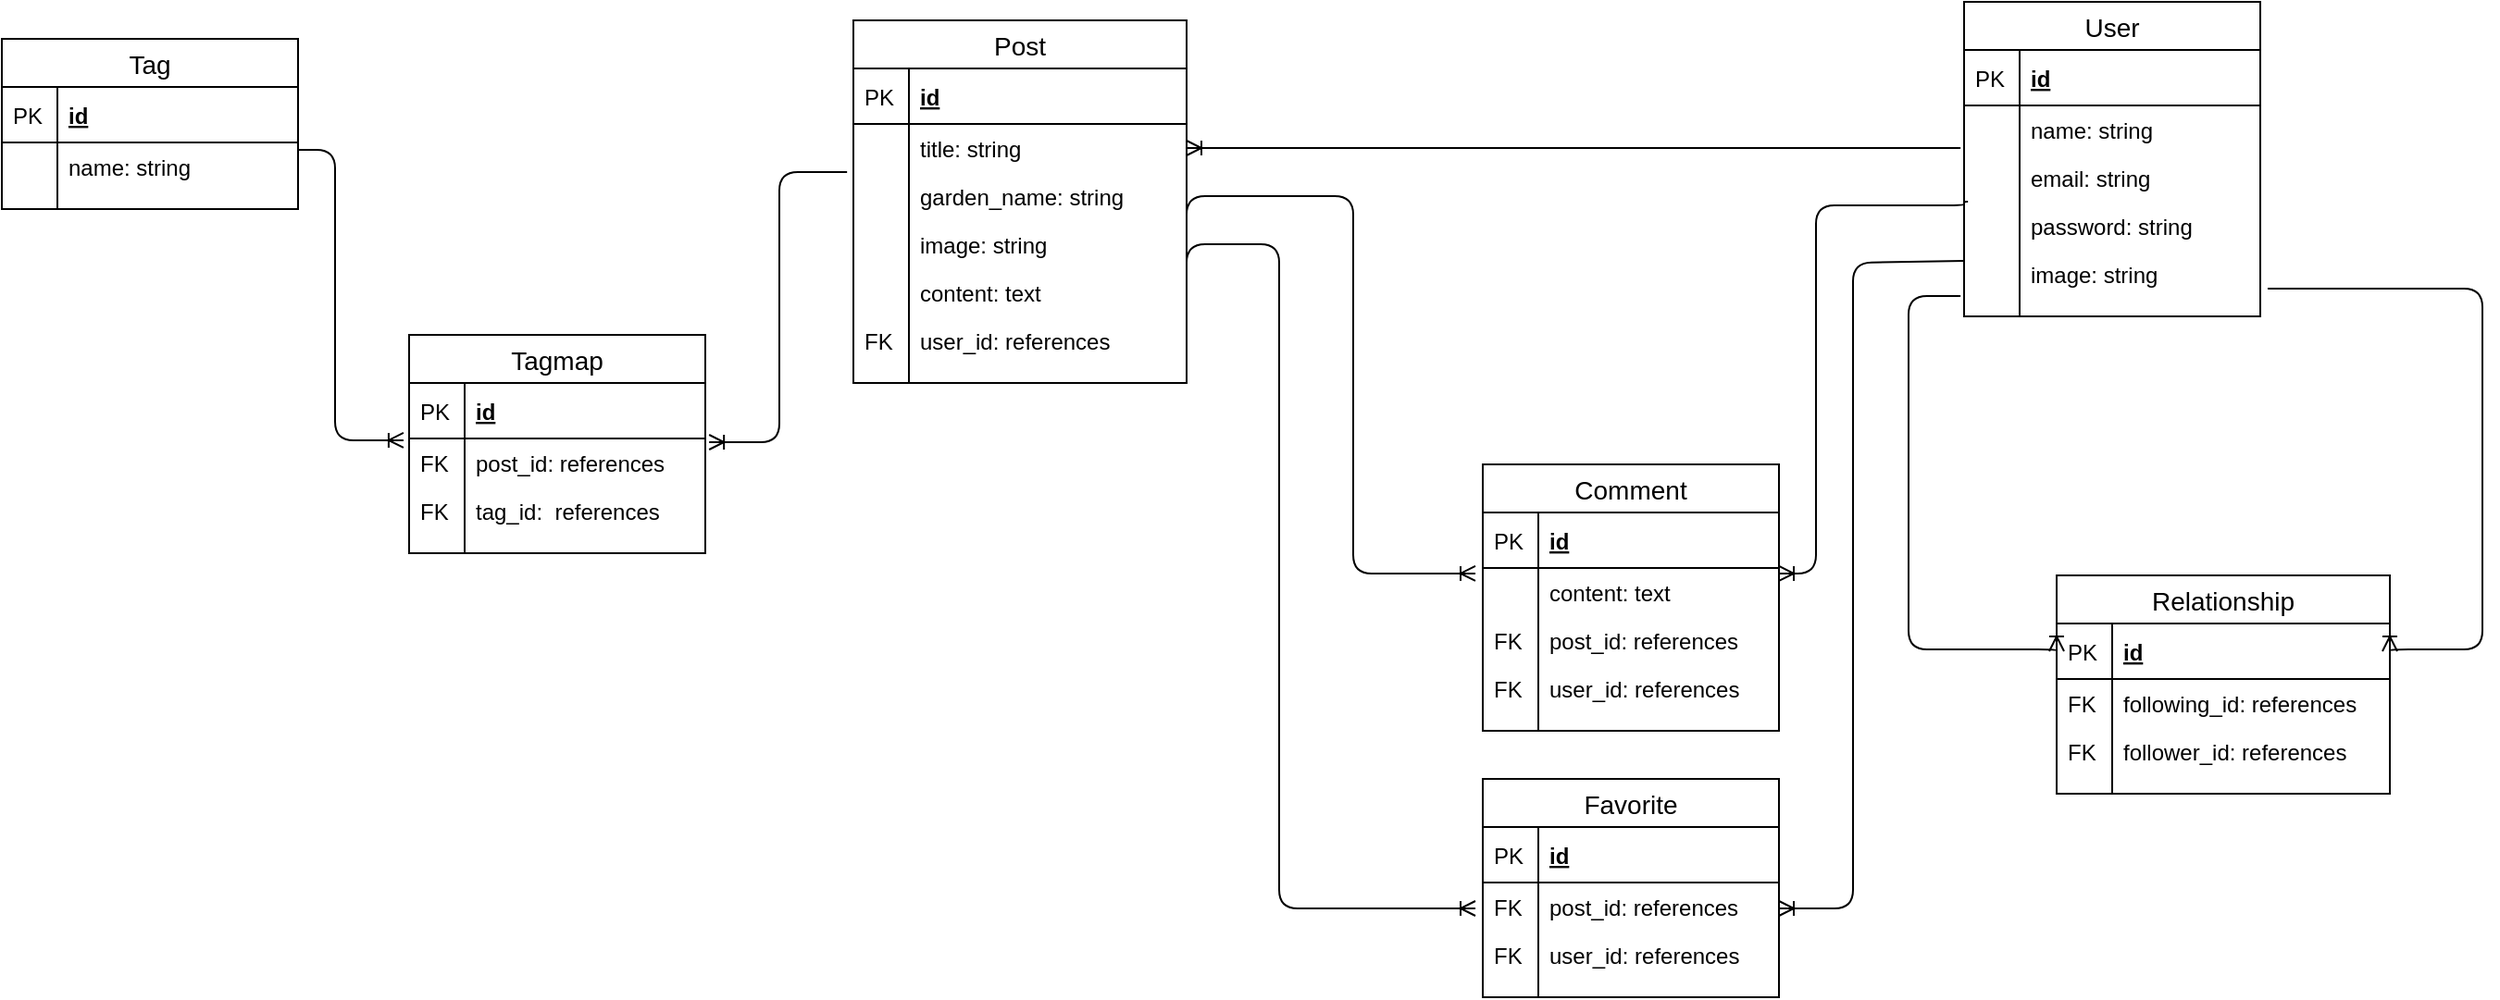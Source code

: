<mxfile version="13.6.5">
    <diagram id="6hGFLwfOUW9BJ-s0fimq" name="Page-1">
        <mxGraphModel dx="1795" dy="395" grid="1" gridSize="10" guides="1" tooltips="1" connect="1" arrows="1" fold="1" page="1" pageScale="1" pageWidth="827" pageHeight="1169" math="0" shadow="0">
            <root>
                <mxCell id="0"/>
                <mxCell id="1" parent="0"/>
                <mxCell id="52" value="" style="fontSize=12;html=1;endArrow=ERoneToMany;exitX=-0.012;exitY=0.885;exitDx=0;exitDy=0;exitPerimeter=0;entryX=1;entryY=0.5;entryDx=0;entryDy=0;" parent="1" source="29" target="5" edge="1">
                    <mxGeometry width="100" height="100" relative="1" as="geometry">
                        <mxPoint x="250" y="352" as="sourcePoint"/>
                        <mxPoint x="220" y="320" as="targetPoint"/>
                    </mxGeometry>
                </mxCell>
                <mxCell id="53" value="" style="fontSize=12;html=1;endArrow=ERoneToMany;edgeStyle=orthogonalEdgeStyle;entryX=-0.025;entryY=0.115;entryDx=0;entryDy=0;entryPerimeter=0;exitX=1;exitY=0.5;exitDx=0;exitDy=0;" parent="1" source="7" target="44" edge="1">
                    <mxGeometry width="100" height="100" relative="1" as="geometry">
                        <mxPoint x="71" y="360" as="sourcePoint"/>
                        <mxPoint x="140" y="560" as="targetPoint"/>
                        <Array as="points">
                            <mxPoint x="90" y="355"/>
                            <mxPoint x="90" y="559"/>
                        </Array>
                    </mxGeometry>
                </mxCell>
                <mxCell id="56" value="" style="fontSize=12;html=1;endArrow=ERoneToMany;entryX=-0.025;entryY=0.115;entryDx=0;entryDy=0;entryPerimeter=0;edgeStyle=orthogonalEdgeStyle;exitX=0.013;exitY=0;exitDx=0;exitDy=0;exitPerimeter=0;" parent="1" source="33" edge="1">
                    <mxGeometry width="100" height="100" relative="1" as="geometry">
                        <mxPoint x="380" y="360" as="sourcePoint"/>
                        <mxPoint x="320" y="558.99" as="targetPoint"/>
                        <Array as="points">
                            <mxPoint x="420" y="358"/>
                            <mxPoint x="420" y="360"/>
                            <mxPoint x="340" y="360"/>
                            <mxPoint x="340" y="559"/>
                        </Array>
                    </mxGeometry>
                </mxCell>
                <mxCell id="80" value="" style="fontSize=12;html=1;endArrow=ERoneToMany;exitX=1;exitY=0.5;exitDx=0;exitDy=0;edgeStyle=orthogonalEdgeStyle;" parent="1" source="9" edge="1">
                    <mxGeometry width="100" height="100" relative="1" as="geometry">
                        <mxPoint x="20" y="450" as="sourcePoint"/>
                        <mxPoint x="156" y="740" as="targetPoint"/>
                        <Array as="points">
                            <mxPoint x="50" y="381"/>
                            <mxPoint x="50" y="740"/>
                            <mxPoint x="156" y="740"/>
                        </Array>
                    </mxGeometry>
                </mxCell>
                <mxCell id="82" value="" style="fontSize=12;html=1;endArrow=ERoneToMany;edgeStyle=orthogonalEdgeStyle;exitX=0;exitY=0.231;exitDx=0;exitDy=0;exitPerimeter=0;" parent="1" source="37" edge="1">
                    <mxGeometry width="100" height="100" relative="1" as="geometry">
                        <mxPoint x="350" y="391" as="sourcePoint"/>
                        <mxPoint x="320" y="740" as="targetPoint"/>
                        <Array as="points">
                            <mxPoint x="360" y="391"/>
                            <mxPoint x="360" y="740"/>
                        </Array>
                    </mxGeometry>
                </mxCell>
                <mxCell id="83" value="" style="fontSize=12;html=1;endArrow=ERoneToMany;exitX=-0.012;exitY=0.962;exitDx=0;exitDy=0;exitPerimeter=0;entryX=0;entryY=0.5;entryDx=0;entryDy=0;edgeStyle=orthogonalEdgeStyle;" parent="1" source="37" target="59" edge="1">
                    <mxGeometry width="100" height="100" relative="1" as="geometry">
                        <mxPoint x="380" y="420" as="sourcePoint"/>
                        <mxPoint x="420" y="650" as="targetPoint"/>
                        <Array as="points">
                            <mxPoint x="390" y="409"/>
                            <mxPoint x="390" y="600"/>
                        </Array>
                    </mxGeometry>
                </mxCell>
                <mxCell id="84" value="" style="fontSize=12;html=1;endArrow=ERoneToMany;exitX=1.025;exitY=0.808;exitDx=0;exitDy=0;exitPerimeter=0;entryX=1;entryY=0.5;entryDx=0;entryDy=0;edgeStyle=orthogonalEdgeStyle;" parent="1" source="37" target="59" edge="1">
                    <mxGeometry width="100" height="100" relative="1" as="geometry">
                        <mxPoint x="600" y="530" as="sourcePoint"/>
                        <mxPoint x="650" y="640" as="targetPoint"/>
                        <Array as="points">
                            <mxPoint x="700" y="405"/>
                            <mxPoint x="700" y="600"/>
                        </Array>
                    </mxGeometry>
                </mxCell>
                <mxCell id="100" value="" style="fontSize=12;html=1;endArrow=ERoneToMany;entryX=-0.019;entryY=0.038;entryDx=0;entryDy=0;entryPerimeter=0;edgeStyle=orthogonalEdgeStyle;" edge="1" parent="1" target="88">
                    <mxGeometry width="100" height="100" relative="1" as="geometry">
                        <mxPoint x="-480" y="330" as="sourcePoint"/>
                        <mxPoint x="-380" y="230" as="targetPoint"/>
                        <Array as="points">
                            <mxPoint x="-460" y="330"/>
                            <mxPoint x="-460" y="487"/>
                        </Array>
                    </mxGeometry>
                </mxCell>
                <mxCell id="101" value="" style="fontSize=12;html=1;endArrow=ERoneToMany;edgeStyle=orthogonalEdgeStyle;exitX=-0.019;exitY=1;exitDx=0;exitDy=0;exitPerimeter=0;entryX=1.013;entryY=0.077;entryDx=0;entryDy=0;entryPerimeter=0;" edge="1" parent="1" source="5" target="88">
                    <mxGeometry width="100" height="100" relative="1" as="geometry">
                        <mxPoint x="-250" y="330" as="sourcePoint"/>
                        <mxPoint x="-250" y="460" as="targetPoint"/>
                        <Array as="points">
                            <mxPoint x="-220" y="342"/>
                            <mxPoint x="-220" y="488"/>
                        </Array>
                    </mxGeometry>
                </mxCell>
                <mxCell id="41" value="Comment" style="swimlane;fontStyle=0;childLayout=stackLayout;horizontal=1;startSize=26;horizontalStack=0;resizeParent=1;resizeParentMax=0;resizeLast=0;collapsible=1;marginBottom=0;align=center;fontSize=14;" parent="1" vertex="1">
                    <mxGeometry x="160" y="500" width="160" height="144" as="geometry"/>
                </mxCell>
                <mxCell id="42" value="id" style="shape=partialRectangle;top=0;left=0;right=0;bottom=1;align=left;verticalAlign=middle;fillColor=none;spacingLeft=34;spacingRight=4;overflow=hidden;rotatable=0;points=[[0,0.5],[1,0.5]];portConstraint=eastwest;dropTarget=0;fontStyle=5;fontSize=12;" parent="41" vertex="1">
                    <mxGeometry y="26" width="160" height="30" as="geometry"/>
                </mxCell>
                <mxCell id="43" value="PK" style="shape=partialRectangle;top=0;left=0;bottom=0;fillColor=none;align=left;verticalAlign=middle;spacingLeft=4;spacingRight=4;overflow=hidden;rotatable=0;points=[];portConstraint=eastwest;part=1;fontSize=12;" parent="42" vertex="1" connectable="0">
                    <mxGeometry width="30" height="30" as="geometry"/>
                </mxCell>
                <mxCell id="44" value="content: text" style="shape=partialRectangle;top=0;left=0;right=0;bottom=0;align=left;verticalAlign=top;fillColor=none;spacingLeft=34;spacingRight=4;overflow=hidden;rotatable=0;points=[[0,0.5],[1,0.5]];portConstraint=eastwest;dropTarget=0;fontSize=12;" parent="41" vertex="1">
                    <mxGeometry y="56" width="160" height="26" as="geometry"/>
                </mxCell>
                <mxCell id="45" value="" style="shape=partialRectangle;top=0;left=0;bottom=0;fillColor=none;align=left;verticalAlign=top;spacingLeft=4;spacingRight=4;overflow=hidden;rotatable=0;points=[];portConstraint=eastwest;part=1;fontSize=12;" parent="44" vertex="1" connectable="0">
                    <mxGeometry width="30" height="26" as="geometry"/>
                </mxCell>
                <mxCell id="46" value="post_id: references" style="shape=partialRectangle;top=0;left=0;right=0;bottom=0;align=left;verticalAlign=top;fillColor=none;spacingLeft=34;spacingRight=4;overflow=hidden;rotatable=0;points=[[0,0.5],[1,0.5]];portConstraint=eastwest;dropTarget=0;fontSize=12;" parent="41" vertex="1">
                    <mxGeometry y="82" width="160" height="26" as="geometry"/>
                </mxCell>
                <mxCell id="47" value="FK" style="shape=partialRectangle;top=0;left=0;bottom=0;fillColor=none;align=left;verticalAlign=top;spacingLeft=4;spacingRight=4;overflow=hidden;rotatable=0;points=[];portConstraint=eastwest;part=1;fontSize=12;" parent="46" vertex="1" connectable="0">
                    <mxGeometry width="30" height="26" as="geometry"/>
                </mxCell>
                <mxCell id="48" value="user_id: references" style="shape=partialRectangle;top=0;left=0;right=0;bottom=0;align=left;verticalAlign=top;fillColor=none;spacingLeft=34;spacingRight=4;overflow=hidden;rotatable=0;points=[[0,0.5],[1,0.5]];portConstraint=eastwest;dropTarget=0;fontSize=12;" parent="41" vertex="1">
                    <mxGeometry y="108" width="160" height="26" as="geometry"/>
                </mxCell>
                <mxCell id="49" value="FK" style="shape=partialRectangle;top=0;left=0;bottom=0;fillColor=none;align=left;verticalAlign=top;spacingLeft=4;spacingRight=4;overflow=hidden;rotatable=0;points=[];portConstraint=eastwest;part=1;fontSize=12;" parent="48" vertex="1" connectable="0">
                    <mxGeometry width="30" height="26" as="geometry"/>
                </mxCell>
                <mxCell id="50" value="" style="shape=partialRectangle;top=0;left=0;right=0;bottom=0;align=left;verticalAlign=top;fillColor=none;spacingLeft=34;spacingRight=4;overflow=hidden;rotatable=0;points=[[0,0.5],[1,0.5]];portConstraint=eastwest;dropTarget=0;fontSize=12;" parent="41" vertex="1">
                    <mxGeometry y="134" width="160" height="10" as="geometry"/>
                </mxCell>
                <mxCell id="51" value="" style="shape=partialRectangle;top=0;left=0;bottom=0;fillColor=none;align=left;verticalAlign=top;spacingLeft=4;spacingRight=4;overflow=hidden;rotatable=0;points=[];portConstraint=eastwest;part=1;fontSize=12;" parent="50" vertex="1" connectable="0">
                    <mxGeometry width="30" height="10" as="geometry"/>
                </mxCell>
                <mxCell id="69" value="Favorite" style="swimlane;fontStyle=0;childLayout=stackLayout;horizontal=1;startSize=26;horizontalStack=0;resizeParent=1;resizeParentMax=0;resizeLast=0;collapsible=1;marginBottom=0;align=center;fontSize=14;" parent="1" vertex="1">
                    <mxGeometry x="160" y="670" width="160" height="118" as="geometry"/>
                </mxCell>
                <mxCell id="70" value="id" style="shape=partialRectangle;top=0;left=0;right=0;bottom=1;align=left;verticalAlign=middle;fillColor=none;spacingLeft=34;spacingRight=4;overflow=hidden;rotatable=0;points=[[0,0.5],[1,0.5]];portConstraint=eastwest;dropTarget=0;fontStyle=5;fontSize=12;" parent="69" vertex="1">
                    <mxGeometry y="26" width="160" height="30" as="geometry"/>
                </mxCell>
                <mxCell id="71" value="PK" style="shape=partialRectangle;top=0;left=0;bottom=0;fillColor=none;align=left;verticalAlign=middle;spacingLeft=4;spacingRight=4;overflow=hidden;rotatable=0;points=[];portConstraint=eastwest;part=1;fontSize=12;" parent="70" vertex="1" connectable="0">
                    <mxGeometry width="30" height="30" as="geometry"/>
                </mxCell>
                <mxCell id="72" value="post_id: references" style="shape=partialRectangle;top=0;left=0;right=0;bottom=0;align=left;verticalAlign=top;fillColor=none;spacingLeft=34;spacingRight=4;overflow=hidden;rotatable=0;points=[[0,0.5],[1,0.5]];portConstraint=eastwest;dropTarget=0;fontSize=12;" parent="69" vertex="1">
                    <mxGeometry y="56" width="160" height="26" as="geometry"/>
                </mxCell>
                <mxCell id="73" value="FK" style="shape=partialRectangle;top=0;left=0;bottom=0;fillColor=none;align=left;verticalAlign=top;spacingLeft=4;spacingRight=4;overflow=hidden;rotatable=0;points=[];portConstraint=eastwest;part=1;fontSize=12;" parent="72" vertex="1" connectable="0">
                    <mxGeometry width="30" height="26" as="geometry"/>
                </mxCell>
                <mxCell id="74" value="user_id: references" style="shape=partialRectangle;top=0;left=0;right=0;bottom=0;align=left;verticalAlign=top;fillColor=none;spacingLeft=34;spacingRight=4;overflow=hidden;rotatable=0;points=[[0,0.5],[1,0.5]];portConstraint=eastwest;dropTarget=0;fontSize=12;" parent="69" vertex="1">
                    <mxGeometry y="82" width="160" height="26" as="geometry"/>
                </mxCell>
                <mxCell id="75" value="FK" style="shape=partialRectangle;top=0;left=0;bottom=0;fillColor=none;align=left;verticalAlign=top;spacingLeft=4;spacingRight=4;overflow=hidden;rotatable=0;points=[];portConstraint=eastwest;part=1;fontSize=12;" parent="74" vertex="1" connectable="0">
                    <mxGeometry width="30" height="26" as="geometry"/>
                </mxCell>
                <mxCell id="78" value="" style="shape=partialRectangle;top=0;left=0;right=0;bottom=0;align=left;verticalAlign=top;fillColor=none;spacingLeft=34;spacingRight=4;overflow=hidden;rotatable=0;points=[[0,0.5],[1,0.5]];portConstraint=eastwest;dropTarget=0;fontSize=12;" parent="69" vertex="1">
                    <mxGeometry y="108" width="160" height="10" as="geometry"/>
                </mxCell>
                <mxCell id="79" value="" style="shape=partialRectangle;top=0;left=0;bottom=0;fillColor=none;align=left;verticalAlign=top;spacingLeft=4;spacingRight=4;overflow=hidden;rotatable=0;points=[];portConstraint=eastwest;part=1;fontSize=12;" parent="78" vertex="1" connectable="0">
                    <mxGeometry width="30" height="10" as="geometry"/>
                </mxCell>
                <mxCell id="26" value="User" style="swimlane;fontStyle=0;childLayout=stackLayout;horizontal=1;startSize=26;horizontalStack=0;resizeParent=1;resizeParentMax=0;resizeLast=0;collapsible=1;marginBottom=0;align=center;fontSize=14;" parent="1" vertex="1">
                    <mxGeometry x="420" y="250" width="160" height="170" as="geometry"/>
                </mxCell>
                <mxCell id="27" value="id" style="shape=partialRectangle;top=0;left=0;right=0;bottom=1;align=left;verticalAlign=middle;fillColor=none;spacingLeft=34;spacingRight=4;overflow=hidden;rotatable=0;points=[[0,0.5],[1,0.5]];portConstraint=eastwest;dropTarget=0;fontStyle=5;fontSize=12;" parent="26" vertex="1">
                    <mxGeometry y="26" width="160" height="30" as="geometry"/>
                </mxCell>
                <mxCell id="28" value="PK" style="shape=partialRectangle;top=0;left=0;bottom=0;fillColor=none;align=left;verticalAlign=middle;spacingLeft=4;spacingRight=4;overflow=hidden;rotatable=0;points=[];portConstraint=eastwest;part=1;fontSize=12;" parent="27" vertex="1" connectable="0">
                    <mxGeometry width="30" height="30" as="geometry"/>
                </mxCell>
                <mxCell id="29" value="name: string" style="shape=partialRectangle;top=0;left=0;right=0;bottom=0;align=left;verticalAlign=top;fillColor=none;spacingLeft=34;spacingRight=4;overflow=hidden;rotatable=0;points=[[0,0.5],[1,0.5]];portConstraint=eastwest;dropTarget=0;fontSize=12;" parent="26" vertex="1">
                    <mxGeometry y="56" width="160" height="26" as="geometry"/>
                </mxCell>
                <mxCell id="30" value="" style="shape=partialRectangle;top=0;left=0;bottom=0;fillColor=none;align=left;verticalAlign=top;spacingLeft=4;spacingRight=4;overflow=hidden;rotatable=0;points=[];portConstraint=eastwest;part=1;fontSize=12;" parent="29" vertex="1" connectable="0">
                    <mxGeometry width="30" height="26" as="geometry"/>
                </mxCell>
                <mxCell id="31" value="email: string" style="shape=partialRectangle;top=0;left=0;right=0;bottom=0;align=left;verticalAlign=top;fillColor=none;spacingLeft=34;spacingRight=4;overflow=hidden;rotatable=0;points=[[0,0.5],[1,0.5]];portConstraint=eastwest;dropTarget=0;fontSize=12;" parent="26" vertex="1">
                    <mxGeometry y="82" width="160" height="26" as="geometry"/>
                </mxCell>
                <mxCell id="32" value="" style="shape=partialRectangle;top=0;left=0;bottom=0;fillColor=none;align=left;verticalAlign=top;spacingLeft=4;spacingRight=4;overflow=hidden;rotatable=0;points=[];portConstraint=eastwest;part=1;fontSize=12;" parent="31" vertex="1" connectable="0">
                    <mxGeometry width="30" height="26" as="geometry"/>
                </mxCell>
                <mxCell id="33" value="password: string" style="shape=partialRectangle;top=0;left=0;right=0;bottom=0;align=left;verticalAlign=top;fillColor=none;spacingLeft=34;spacingRight=4;overflow=hidden;rotatable=0;points=[[0,0.5],[1,0.5]];portConstraint=eastwest;dropTarget=0;fontSize=12;" parent="26" vertex="1">
                    <mxGeometry y="108" width="160" height="26" as="geometry"/>
                </mxCell>
                <mxCell id="34" value="" style="shape=partialRectangle;top=0;left=0;bottom=0;fillColor=none;align=left;verticalAlign=top;spacingLeft=4;spacingRight=4;overflow=hidden;rotatable=0;points=[];portConstraint=eastwest;part=1;fontSize=12;" parent="33" vertex="1" connectable="0">
                    <mxGeometry width="30" height="26" as="geometry"/>
                </mxCell>
                <mxCell id="37" value="image: string" style="shape=partialRectangle;top=0;left=0;right=0;bottom=0;align=left;verticalAlign=top;fillColor=none;spacingLeft=34;spacingRight=4;overflow=hidden;rotatable=0;points=[[0,0.5],[1,0.5]];portConstraint=eastwest;dropTarget=0;fontSize=12;" parent="26" vertex="1">
                    <mxGeometry y="134" width="160" height="26" as="geometry"/>
                </mxCell>
                <mxCell id="38" value="" style="shape=partialRectangle;top=0;left=0;bottom=0;fillColor=none;align=left;verticalAlign=top;spacingLeft=4;spacingRight=4;overflow=hidden;rotatable=0;points=[];portConstraint=eastwest;part=1;fontSize=12;" parent="37" vertex="1" connectable="0">
                    <mxGeometry width="30" height="26" as="geometry"/>
                </mxCell>
                <mxCell id="35" value="" style="shape=partialRectangle;top=0;left=0;right=0;bottom=0;align=left;verticalAlign=top;fillColor=none;spacingLeft=34;spacingRight=4;overflow=hidden;rotatable=0;points=[[0,0.5],[1,0.5]];portConstraint=eastwest;dropTarget=0;fontSize=12;" parent="26" vertex="1">
                    <mxGeometry y="160" width="160" height="10" as="geometry"/>
                </mxCell>
                <mxCell id="36" value="" style="shape=partialRectangle;top=0;left=0;bottom=0;fillColor=none;align=left;verticalAlign=top;spacingLeft=4;spacingRight=4;overflow=hidden;rotatable=0;points=[];portConstraint=eastwest;part=1;fontSize=12;" parent="35" vertex="1" connectable="0">
                    <mxGeometry width="30" height="10" as="geometry"/>
                </mxCell>
                <mxCell id="58" value="Relationship" style="swimlane;fontStyle=0;childLayout=stackLayout;horizontal=1;startSize=26;horizontalStack=0;resizeParent=1;resizeParentMax=0;resizeLast=0;collapsible=1;marginBottom=0;align=center;fontSize=14;" parent="1" vertex="1">
                    <mxGeometry x="470" y="560" width="180" height="118" as="geometry"/>
                </mxCell>
                <mxCell id="59" value="id" style="shape=partialRectangle;top=0;left=0;right=0;bottom=1;align=left;verticalAlign=middle;fillColor=none;spacingLeft=34;spacingRight=4;overflow=hidden;rotatable=0;points=[[0,0.5],[1,0.5]];portConstraint=eastwest;dropTarget=0;fontStyle=5;fontSize=12;" parent="58" vertex="1">
                    <mxGeometry y="26" width="180" height="30" as="geometry"/>
                </mxCell>
                <mxCell id="60" value="PK" style="shape=partialRectangle;top=0;left=0;bottom=0;fillColor=none;align=left;verticalAlign=middle;spacingLeft=4;spacingRight=4;overflow=hidden;rotatable=0;points=[];portConstraint=eastwest;part=1;fontSize=12;" parent="59" vertex="1" connectable="0">
                    <mxGeometry width="30" height="30" as="geometry"/>
                </mxCell>
                <mxCell id="61" value="following_id: references" style="shape=partialRectangle;top=0;left=0;right=0;bottom=0;align=left;verticalAlign=top;fillColor=none;spacingLeft=34;spacingRight=4;overflow=hidden;rotatable=0;points=[[0,0.5],[1,0.5]];portConstraint=eastwest;dropTarget=0;fontSize=12;" parent="58" vertex="1">
                    <mxGeometry y="56" width="180" height="26" as="geometry"/>
                </mxCell>
                <mxCell id="62" value="FK" style="shape=partialRectangle;top=0;left=0;bottom=0;fillColor=none;align=left;verticalAlign=top;spacingLeft=4;spacingRight=4;overflow=hidden;rotatable=0;points=[];portConstraint=eastwest;part=1;fontSize=12;" parent="61" vertex="1" connectable="0">
                    <mxGeometry width="30" height="26" as="geometry"/>
                </mxCell>
                <mxCell id="63" value="follower_id: references" style="shape=partialRectangle;top=0;left=0;right=0;bottom=0;align=left;verticalAlign=top;fillColor=none;spacingLeft=34;spacingRight=4;overflow=hidden;rotatable=0;points=[[0,0.5],[1,0.5]];portConstraint=eastwest;dropTarget=0;fontSize=12;" parent="58" vertex="1">
                    <mxGeometry y="82" width="180" height="26" as="geometry"/>
                </mxCell>
                <mxCell id="64" value="FK" style="shape=partialRectangle;top=0;left=0;bottom=0;fillColor=none;align=left;verticalAlign=top;spacingLeft=4;spacingRight=4;overflow=hidden;rotatable=0;points=[];portConstraint=eastwest;part=1;fontSize=12;" parent="63" vertex="1" connectable="0">
                    <mxGeometry width="30" height="26" as="geometry"/>
                </mxCell>
                <mxCell id="67" value="" style="shape=partialRectangle;top=0;left=0;right=0;bottom=0;align=left;verticalAlign=top;fillColor=none;spacingLeft=34;spacingRight=4;overflow=hidden;rotatable=0;points=[[0,0.5],[1,0.5]];portConstraint=eastwest;dropTarget=0;fontSize=12;" parent="58" vertex="1">
                    <mxGeometry y="108" width="180" height="10" as="geometry"/>
                </mxCell>
                <mxCell id="68" value="" style="shape=partialRectangle;top=0;left=0;bottom=0;fillColor=none;align=left;verticalAlign=top;spacingLeft=4;spacingRight=4;overflow=hidden;rotatable=0;points=[];portConstraint=eastwest;part=1;fontSize=12;" parent="67" vertex="1" connectable="0">
                    <mxGeometry width="30" height="10" as="geometry"/>
                </mxCell>
                <mxCell id="2" value="Post" style="swimlane;fontStyle=0;childLayout=stackLayout;horizontal=1;startSize=26;horizontalStack=0;resizeParent=1;resizeParentMax=0;resizeLast=0;collapsible=1;marginBottom=0;align=center;fontSize=14;" parent="1" vertex="1">
                    <mxGeometry x="-180" y="260" width="180" height="196" as="geometry"/>
                </mxCell>
                <mxCell id="3" value="id" style="shape=partialRectangle;top=0;left=0;right=0;bottom=1;align=left;verticalAlign=middle;fillColor=none;spacingLeft=34;spacingRight=4;overflow=hidden;rotatable=0;points=[[0,0.5],[1,0.5]];portConstraint=eastwest;dropTarget=0;fontStyle=5;fontSize=12;" parent="2" vertex="1">
                    <mxGeometry y="26" width="180" height="30" as="geometry"/>
                </mxCell>
                <mxCell id="4" value="PK" style="shape=partialRectangle;top=0;left=0;bottom=0;fillColor=none;align=left;verticalAlign=middle;spacingLeft=4;spacingRight=4;overflow=hidden;rotatable=0;points=[];portConstraint=eastwest;part=1;fontSize=12;" parent="3" vertex="1" connectable="0">
                    <mxGeometry width="30" height="30" as="geometry"/>
                </mxCell>
                <mxCell id="5" value="title: string" style="shape=partialRectangle;top=0;left=0;right=0;bottom=0;align=left;verticalAlign=top;fillColor=none;spacingLeft=34;spacingRight=4;overflow=hidden;rotatable=0;points=[[0,0.5],[1,0.5]];portConstraint=eastwest;dropTarget=0;fontSize=12;" parent="2" vertex="1">
                    <mxGeometry y="56" width="180" height="26" as="geometry"/>
                </mxCell>
                <mxCell id="6" value="" style="shape=partialRectangle;top=0;left=0;bottom=0;fillColor=none;align=left;verticalAlign=top;spacingLeft=4;spacingRight=4;overflow=hidden;rotatable=0;points=[];portConstraint=eastwest;part=1;fontSize=12;" parent="5" vertex="1" connectable="0">
                    <mxGeometry width="30" height="26" as="geometry"/>
                </mxCell>
                <mxCell id="105" value="garden_name: string" style="shape=partialRectangle;top=0;left=0;right=0;bottom=0;align=left;verticalAlign=top;fillColor=none;spacingLeft=34;spacingRight=4;overflow=hidden;rotatable=0;points=[[0,0.5],[1,0.5]];portConstraint=eastwest;dropTarget=0;fontSize=12;" parent="2" vertex="1">
                    <mxGeometry y="82" width="180" height="26" as="geometry"/>
                </mxCell>
                <mxCell id="106" value="" style="shape=partialRectangle;top=0;left=0;bottom=0;fillColor=none;align=left;verticalAlign=top;spacingLeft=4;spacingRight=4;overflow=hidden;rotatable=0;points=[];portConstraint=eastwest;part=1;fontSize=12;" parent="105" vertex="1" connectable="0">
                    <mxGeometry width="30" height="26" as="geometry"/>
                </mxCell>
                <mxCell id="7" value="image: string" style="shape=partialRectangle;top=0;left=0;right=0;bottom=0;align=left;verticalAlign=top;fillColor=none;spacingLeft=34;spacingRight=4;overflow=hidden;rotatable=0;points=[[0,0.5],[1,0.5]];portConstraint=eastwest;dropTarget=0;fontSize=12;" parent="2" vertex="1">
                    <mxGeometry y="108" width="180" height="26" as="geometry"/>
                </mxCell>
                <mxCell id="8" value="" style="shape=partialRectangle;top=0;left=0;bottom=0;fillColor=none;align=left;verticalAlign=top;spacingLeft=4;spacingRight=4;overflow=hidden;rotatable=0;points=[];portConstraint=eastwest;part=1;fontSize=12;" parent="7" vertex="1" connectable="0">
                    <mxGeometry width="30" height="26" as="geometry"/>
                </mxCell>
                <mxCell id="9" value="content: text" style="shape=partialRectangle;top=0;left=0;right=0;bottom=0;align=left;verticalAlign=top;fillColor=none;spacingLeft=34;spacingRight=4;overflow=hidden;rotatable=0;points=[[0,0.5],[1,0.5]];portConstraint=eastwest;dropTarget=0;fontSize=12;" parent="2" vertex="1">
                    <mxGeometry y="134" width="180" height="26" as="geometry"/>
                </mxCell>
                <mxCell id="10" value="" style="shape=partialRectangle;top=0;left=0;bottom=0;fillColor=none;align=left;verticalAlign=top;spacingLeft=4;spacingRight=4;overflow=hidden;rotatable=0;points=[];portConstraint=eastwest;part=1;fontSize=12;" parent="9" vertex="1" connectable="0">
                    <mxGeometry width="30" height="26" as="geometry"/>
                </mxCell>
                <mxCell id="103" value="user_id: references" style="shape=partialRectangle;top=0;left=0;right=0;bottom=0;align=left;verticalAlign=top;fillColor=none;spacingLeft=34;spacingRight=4;overflow=hidden;rotatable=0;points=[[0,0.5],[1,0.5]];portConstraint=eastwest;dropTarget=0;fontSize=12;" parent="2" vertex="1">
                    <mxGeometry y="160" width="180" height="26" as="geometry"/>
                </mxCell>
                <mxCell id="104" value="FK" style="shape=partialRectangle;top=0;left=0;bottom=0;fillColor=none;align=left;verticalAlign=top;spacingLeft=4;spacingRight=4;overflow=hidden;rotatable=0;points=[];portConstraint=eastwest;part=1;fontSize=12;" parent="103" vertex="1" connectable="0">
                    <mxGeometry width="30" height="26" as="geometry"/>
                </mxCell>
                <mxCell id="11" value="" style="shape=partialRectangle;top=0;left=0;right=0;bottom=0;align=left;verticalAlign=top;fillColor=none;spacingLeft=34;spacingRight=4;overflow=hidden;rotatable=0;points=[[0,0.5],[1,0.5]];portConstraint=eastwest;dropTarget=0;fontSize=12;" parent="2" vertex="1">
                    <mxGeometry y="186" width="180" height="10" as="geometry"/>
                </mxCell>
                <mxCell id="12" value="" style="shape=partialRectangle;top=0;left=0;bottom=0;fillColor=none;align=left;verticalAlign=top;spacingLeft=4;spacingRight=4;overflow=hidden;rotatable=0;points=[];portConstraint=eastwest;part=1;fontSize=12;" parent="11" vertex="1" connectable="0">
                    <mxGeometry width="30" height="10" as="geometry"/>
                </mxCell>
                <mxCell id="15" value="Tag" style="swimlane;fontStyle=0;childLayout=stackLayout;horizontal=1;startSize=26;horizontalStack=0;resizeParent=1;resizeParentMax=0;resizeLast=0;collapsible=1;marginBottom=0;align=center;fontSize=14;" vertex="1" parent="1">
                    <mxGeometry x="-640" y="270" width="160" height="92" as="geometry"/>
                </mxCell>
                <mxCell id="16" value="id" style="shape=partialRectangle;top=0;left=0;right=0;bottom=1;align=left;verticalAlign=middle;fillColor=none;spacingLeft=34;spacingRight=4;overflow=hidden;rotatable=0;points=[[0,0.5],[1,0.5]];portConstraint=eastwest;dropTarget=0;fontStyle=5;fontSize=12;" vertex="1" parent="15">
                    <mxGeometry y="26" width="160" height="30" as="geometry"/>
                </mxCell>
                <mxCell id="17" value="PK" style="shape=partialRectangle;top=0;left=0;bottom=0;fillColor=none;align=left;verticalAlign=middle;spacingLeft=4;spacingRight=4;overflow=hidden;rotatable=0;points=[];portConstraint=eastwest;part=1;fontSize=12;" connectable="0" vertex="1" parent="16">
                    <mxGeometry width="30" height="30" as="geometry"/>
                </mxCell>
                <mxCell id="18" value="name: string" style="shape=partialRectangle;top=0;left=0;right=0;bottom=0;align=left;verticalAlign=top;fillColor=none;spacingLeft=34;spacingRight=4;overflow=hidden;rotatable=0;points=[[0,0.5],[1,0.5]];portConstraint=eastwest;dropTarget=0;fontSize=12;" vertex="1" parent="15">
                    <mxGeometry y="56" width="160" height="26" as="geometry"/>
                </mxCell>
                <mxCell id="19" value="" style="shape=partialRectangle;top=0;left=0;bottom=0;fillColor=none;align=left;verticalAlign=top;spacingLeft=4;spacingRight=4;overflow=hidden;rotatable=0;points=[];portConstraint=eastwest;part=1;fontSize=12;" connectable="0" vertex="1" parent="18">
                    <mxGeometry width="30" height="26" as="geometry"/>
                </mxCell>
                <mxCell id="24" value="" style="shape=partialRectangle;top=0;left=0;right=0;bottom=0;align=left;verticalAlign=top;fillColor=none;spacingLeft=34;spacingRight=4;overflow=hidden;rotatable=0;points=[[0,0.5],[1,0.5]];portConstraint=eastwest;dropTarget=0;fontSize=12;" vertex="1" parent="15">
                    <mxGeometry y="82" width="160" height="10" as="geometry"/>
                </mxCell>
                <mxCell id="25" value="" style="shape=partialRectangle;top=0;left=0;bottom=0;fillColor=none;align=left;verticalAlign=top;spacingLeft=4;spacingRight=4;overflow=hidden;rotatable=0;points=[];portConstraint=eastwest;part=1;fontSize=12;" connectable="0" vertex="1" parent="24">
                    <mxGeometry width="30" height="10" as="geometry"/>
                </mxCell>
                <mxCell id="85" value="Tagmap" style="swimlane;fontStyle=0;childLayout=stackLayout;horizontal=1;startSize=26;horizontalStack=0;resizeParent=1;resizeParentMax=0;resizeLast=0;collapsible=1;marginBottom=0;align=center;fontSize=14;" vertex="1" parent="1">
                    <mxGeometry x="-420" y="430" width="160" height="118" as="geometry"/>
                </mxCell>
                <mxCell id="86" value="id" style="shape=partialRectangle;top=0;left=0;right=0;bottom=1;align=left;verticalAlign=middle;fillColor=none;spacingLeft=34;spacingRight=4;overflow=hidden;rotatable=0;points=[[0,0.5],[1,0.5]];portConstraint=eastwest;dropTarget=0;fontStyle=5;fontSize=12;" vertex="1" parent="85">
                    <mxGeometry y="26" width="160" height="30" as="geometry"/>
                </mxCell>
                <mxCell id="87" value="PK" style="shape=partialRectangle;top=0;left=0;bottom=0;fillColor=none;align=left;verticalAlign=middle;spacingLeft=4;spacingRight=4;overflow=hidden;rotatable=0;points=[];portConstraint=eastwest;part=1;fontSize=12;" connectable="0" vertex="1" parent="86">
                    <mxGeometry width="30" height="30" as="geometry"/>
                </mxCell>
                <mxCell id="88" value="post_id: references" style="shape=partialRectangle;top=0;left=0;right=0;bottom=0;align=left;verticalAlign=top;fillColor=none;spacingLeft=34;spacingRight=4;overflow=hidden;rotatable=0;points=[[0,0.5],[1,0.5]];portConstraint=eastwest;dropTarget=0;fontSize=12;" vertex="1" parent="85">
                    <mxGeometry y="56" width="160" height="26" as="geometry"/>
                </mxCell>
                <mxCell id="89" value="FK" style="shape=partialRectangle;top=0;left=0;bottom=0;fillColor=none;align=left;verticalAlign=top;spacingLeft=4;spacingRight=4;overflow=hidden;rotatable=0;points=[];portConstraint=eastwest;part=1;fontSize=12;" connectable="0" vertex="1" parent="88">
                    <mxGeometry width="30" height="26" as="geometry"/>
                </mxCell>
                <mxCell id="90" value="tag_id:  references" style="shape=partialRectangle;top=0;left=0;right=0;bottom=0;align=left;verticalAlign=top;fillColor=none;spacingLeft=34;spacingRight=4;overflow=hidden;rotatable=0;points=[[0,0.5],[1,0.5]];portConstraint=eastwest;dropTarget=0;fontSize=12;" vertex="1" parent="85">
                    <mxGeometry y="82" width="160" height="26" as="geometry"/>
                </mxCell>
                <mxCell id="91" value="FK" style="shape=partialRectangle;top=0;left=0;bottom=0;fillColor=none;align=left;verticalAlign=top;spacingLeft=4;spacingRight=4;overflow=hidden;rotatable=0;points=[];portConstraint=eastwest;part=1;fontSize=12;" connectable="0" vertex="1" parent="90">
                    <mxGeometry width="30" height="26" as="geometry"/>
                </mxCell>
                <mxCell id="94" value="" style="shape=partialRectangle;top=0;left=0;right=0;bottom=0;align=left;verticalAlign=top;fillColor=none;spacingLeft=34;spacingRight=4;overflow=hidden;rotatable=0;points=[[0,0.5],[1,0.5]];portConstraint=eastwest;dropTarget=0;fontSize=12;" vertex="1" parent="85">
                    <mxGeometry y="108" width="160" height="10" as="geometry"/>
                </mxCell>
                <mxCell id="95" value="" style="shape=partialRectangle;top=0;left=0;bottom=0;fillColor=none;align=left;verticalAlign=top;spacingLeft=4;spacingRight=4;overflow=hidden;rotatable=0;points=[];portConstraint=eastwest;part=1;fontSize=12;" connectable="0" vertex="1" parent="94">
                    <mxGeometry width="30" height="10" as="geometry"/>
                </mxCell>
            </root>
        </mxGraphModel>
    </diagram>
</mxfile>